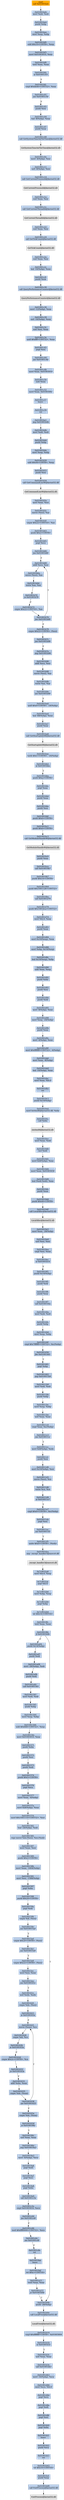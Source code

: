digraph G {
node[shape=rectangle,style=filled,fillcolor=lightsteelblue,color=lightsteelblue]
bgcolor="transparent"
a0x01001bdccall_0x01001beb[label="start\ncall 0x01001beb",color="lightgrey",fillcolor="orange"];
a0x01001bebmovl_edi_edi[label="0x01001beb\nmovl %edi, %edi"];
a0x01001bedpushl_ebp[label="0x01001bed\npushl %ebp"];
a0x01001beemovl_esp_ebp[label="0x01001bee\nmovl %esp, %ebp"];
a0x01001bf0subl_0x10UINT8_esp[label="0x01001bf0\nsubl $0x10<UINT8>, %esp"];
a0x01001bf3movl_0x01003010_eax[label="0x01001bf3\nmovl 0x01003010, %eax"];
a0x01001bf8testl_eax_eax[label="0x01001bf8\ntestl %eax, %eax"];
a0x01001bfaje_0x01001c03[label="0x01001bfa\nje 0x01001c03"];
a0x01001bfccmpl_0xbb40UINT32_eax[label="0x01001bfc\ncmpl $0xbb40<UINT32>, %eax"];
a0x01001c01jne_0x01001c50[label="0x01001c01\njne 0x01001c50"];
a0x01001c03pushl_esi[label="0x01001c03\npushl %esi"];
a0x01001c04leal__8ebp__eax[label="0x01001c04\nleal -8(%ebp), %eax"];
a0x01001c07pushl_eax[label="0x01001c07\npushl %eax"];
a0x01001c08call_GetSystemTimeAsFileTime_kernel32_dll[label="0x01001c08\ncall GetSystemTimeAsFileTime@kernel32.dll"];
GetSystemTimeAsFileTime_kernel32_dll[label="GetSystemTimeAsFileTime@kernel32.dll",color="lightgrey",fillcolor="lightgrey"];
a0x01001c0emovl__4ebp__esi[label="0x01001c0e\nmovl -4(%ebp), %esi"];
a0x01001c11xorl__8ebp__esi[label="0x01001c11\nxorl -8(%ebp), %esi"];
a0x01001c14call_GetCurrentProcessId_kernel32_dll[label="0x01001c14\ncall GetCurrentProcessId@kernel32.dll"];
GetCurrentProcessId_kernel32_dll[label="GetCurrentProcessId@kernel32.dll",color="lightgrey",fillcolor="lightgrey"];
a0x01001c1axorl_eax_esi[label="0x01001c1a\nxorl %eax, %esi"];
a0x01001c1ccall_GetCurrentThreadId_kernel32_dll[label="0x01001c1c\ncall GetCurrentThreadId@kernel32.dll"];
GetCurrentThreadId_kernel32_dll[label="GetCurrentThreadId@kernel32.dll",color="lightgrey",fillcolor="lightgrey"];
a0x01001c22xorl_eax_esi[label="0x01001c22\nxorl %eax, %esi"];
a0x01001c24call_GetTickCount_kernel32_dll[label="0x01001c24\ncall GetTickCount@kernel32.dll"];
GetTickCount_kernel32_dll[label="GetTickCount@kernel32.dll",color="lightgrey",fillcolor="lightgrey"];
a0x01001c2axorl_eax_esi[label="0x01001c2a\nxorl %eax, %esi"];
a0x01001c2cleal__16ebp__eax[label="0x01001c2c\nleal -16(%ebp), %eax"];
a0x01001c2fpushl_eax[label="0x01001c2f\npushl %eax"];
a0x01001c30call_QueryPerformanceCounter_kernel32_dll[label="0x01001c30\ncall QueryPerformanceCounter@kernel32.dll"];
QueryPerformanceCounter_kernel32_dll[label="QueryPerformanceCounter@kernel32.dll",color="lightgrey",fillcolor="lightgrey"];
a0x01001c36movl__12ebp__eax[label="0x01001c36\nmovl -12(%ebp), %eax"];
a0x01001c39xorl__16ebp__eax[label="0x01001c39\nxorl -16(%ebp), %eax"];
a0x01001c3cxorl_esi_eax[label="0x01001c3c\nxorl %esi, %eax"];
a0x01001c3eandl_0xffffUINT32_eax[label="0x01001c3e\nandl $0xffff<UINT32>, %eax"];
a0x01001c43popl_esi[label="0x01001c43\npopl %esi"];
a0x01001c44jne_0x01001c4b[label="0x01001c44\njne 0x01001c4b"];
a0x01001c4bmovl_eax_0x01003010[label="0x01001c4b\nmovl %eax, 0x01003010"];
a0x01001c50notl_eax[label="0x01001c50\nnotl %eax"];
a0x01001c52movl_eax_0x0100300c[label="0x01001c52\nmovl %eax, 0x0100300c"];
a0x01001c57leave_[label="0x01001c57\nleave "];
a0x01001c58ret[label="0x01001c58\nret"];
a0x01001be1jmp_0x01001b4b[label="0x01001be1\njmp 0x01001b4b"];
a0x01001b4bmovl_edi_edi[label="0x01001b4b\nmovl %edi, %edi"];
a0x01001b4dpushl_ebp[label="0x01001b4d\npushl %ebp"];
a0x01001b4emovl_esp_ebp[label="0x01001b4e\nmovl %esp, %ebp"];
a0x01001b50subl_0x44UINT8_esp[label="0x01001b50\nsubl $0x44<UINT8>, %esp"];
a0x01001b53pushl_esi[label="0x01001b53\npushl %esi"];
a0x01001b54call_GetCommandLineW_kernel32_dll[label="0x01001b54\ncall GetCommandLineW@kernel32.dll"];
GetCommandLineW_kernel32_dll[label="GetCommandLineW@kernel32.dll",color="lightgrey",fillcolor="lightgrey"];
a0x01001b5amovl_eax_esi[label="0x01001b5a\nmovl %eax, %esi"];
a0x01001b5cmovw_esi__ax[label="0x01001b5c\nmovw (%esi), %ax"];
a0x01001b5fcmpw_0x22UINT16_ax[label="0x01001b5f\ncmpw $0x22<UINT16>, %ax"];
a0x01001b63pushl_0x2UINT8[label="0x01001b63\npushl $0x2<UINT8>"];
a0x01001b65popl_ecx[label="0x01001b65\npopl %ecx"];
a0x01001b66jne_0x01001b80[label="0x01001b66\njne 0x01001b80"];
a0x01001b68addl_ecx_esi[label="0x01001b68\naddl %ecx, %esi"];
a0x01001b6amovw_esi__ax[label="0x01001b6a\nmovw (%esi), %ax"];
a0x01001b6dtestw_ax_ax[label="0x01001b6d\ntestw %ax, %ax"];
a0x01001b70je_0x01001b78[label="0x01001b70\nje 0x01001b78"];
a0x01001b72cmpw_0x22UINT16_ax[label="0x01001b72\ncmpw $0x22<UINT16>, %ax"];
a0x01001b76jne_0x01001b68[label="0x01001b76\njne 0x01001b68"];
a0x01001b78cmpw_0x22UINT8_esi_[label="0x01001b78\ncmpw $0x22<UINT8>, (%esi)"];
a0x01001b7cjne_0x01001b98[label="0x01001b7c\njne 0x01001b98"];
a0x01001b7ejmp_0x01001b96[label="0x01001b7e\njmp 0x01001b96"];
a0x01001b96addl_ecx_esi[label="0x01001b96\naddl %ecx, %esi"];
a0x01001b98movw_esi__ax[label="0x01001b98\nmovw (%esi), %ax"];
a0x01001b9btestw_ax_ax[label="0x01001b9b\ntestw %ax, %ax"];
a0x01001b9ejne_0x01001b90[label="0x01001b9e\njne 0x01001b90"];
a0x01001ba0andl_0x0UINT8__24ebp_[label="0x01001ba0\nandl $0x0<UINT8>, -24(%ebp)"];
a0x01001ba4leal__68ebp__eax[label="0x01001ba4\nleal -68(%ebp), %eax"];
a0x01001ba7pushl_eax[label="0x01001ba7\npushl %eax"];
a0x01001ba8call_GetStartupInfoW_kernel32_dll[label="0x01001ba8\ncall GetStartupInfoW@kernel32.dll"];
GetStartupInfoW_kernel32_dll[label="GetStartupInfoW@kernel32.dll",color="lightgrey",fillcolor="lightgrey"];
a0x01001baetestb_0x1UINT8__24ebp_[label="0x01001bae\ntestb $0x1<UINT8>, -24(%ebp)"];
a0x01001bb2je_0x01001bba[label="0x01001bb2\nje 0x01001bba"];
a0x01001bbapushl_0xaUINT8[label="0x01001bba\npushl $0xa<UINT8>"];
a0x01001bbcpopl_eax[label="0x01001bbc\npopl %eax"];
a0x01001bbdpushl_eax[label="0x01001bbd\npushl %eax"];
a0x01001bbepushl_esi[label="0x01001bbe\npushl %esi"];
a0x01001bbfpushl_0x0UINT8[label="0x01001bbf\npushl $0x0<UINT8>"];
a0x01001bc1pushl_0x0UINT8[label="0x01001bc1\npushl $0x0<UINT8>"];
a0x01001bc3call_GetModuleHandleW_kernel32_dll[label="0x01001bc3\ncall GetModuleHandleW@kernel32.dll"];
GetModuleHandleW_kernel32_dll[label="GetModuleHandleW@kernel32.dll",color="lightgrey",fillcolor="lightgrey"];
a0x01001bc9pushl_eax[label="0x01001bc9\npushl %eax"];
a0x01001bcacall_0x010019b7[label="0x01001bca\ncall 0x010019b7"];
a0x010019b7pushl_0x14UINT8[label="0x010019b7\npushl $0x14<UINT8>"];
a0x010019b9pushl_0x1001128UINT32[label="0x010019b9\npushl $0x1001128<UINT32>"];
a0x010019becall_0x01001d78[label="0x010019be\ncall 0x01001d78"];
a0x01001d78pushl_0x1001dcaUINT32[label="0x01001d78\npushl $0x1001dca<UINT32>"];
a0x01001d7dmovl_fs_0_eax[label="0x01001d7d\nmovl %fs:0, %eax"];
a0x01001d83pushl_eax[label="0x01001d83\npushl %eax"];
a0x01001d84movl_0x10esp__eax[label="0x01001d84\nmovl 0x10(%esp), %eax"];
a0x01001d88movl_ebp_0x10esp_[label="0x01001d88\nmovl %ebp, 0x10(%esp)"];
a0x01001d8cleal_0x10esp__ebp[label="0x01001d8c\nleal 0x10(%esp), %ebp"];
a0x01001d90subl_eax_esp[label="0x01001d90\nsubl %eax, %esp"];
a0x01001d92pushl_ebx[label="0x01001d92\npushl %ebx"];
a0x01001d93pushl_esi[label="0x01001d93\npushl %esi"];
a0x01001d94pushl_edi[label="0x01001d94\npushl %edi"];
a0x01001d95movl__8ebp__eax[label="0x01001d95\nmovl -8(%ebp), %eax"];
a0x01001d98movl_esp__24ebp_[label="0x01001d98\nmovl %esp, -24(%ebp)"];
a0x01001d9bpushl_eax[label="0x01001d9b\npushl %eax"];
a0x01001d9cmovl__4ebp__eax[label="0x01001d9c\nmovl -4(%ebp), %eax"];
a0x01001d9fmovl_0xffffffffUINT32__4ebp_[label="0x01001d9f\nmovl $0xffffffff<UINT32>, -4(%ebp)"];
a0x01001da6movl_eax__8ebp_[label="0x01001da6\nmovl %eax, -8(%ebp)"];
a0x01001da9leal__16ebp__eax[label="0x01001da9\nleal -16(%ebp), %eax"];
a0x01001dacmovl_eax_fs_0[label="0x01001dac\nmovl %eax, %fs:0"];
a0x01001db2ret[label="0x01001db2\nret"];
a0x010019c3pushl_0x10ebp_[label="0x010019c3\npushl 0x10(%ebp)"];
a0x010019c6movl_lstrlenW_kernel32_dll_ebx[label="0x010019c6\nmovl lstrlenW@kernel32.dll, %ebx"];
a0x010019cccall_ebx[label="0x010019cc\ncall %ebx"];
lstrlenW_kernel32_dll[label="lstrlenW@kernel32.dll",color="lightgrey",fillcolor="lightgrey"];
a0x010019cemovl_eax_edi[label="0x010019ce\nmovl %eax, %edi"];
a0x010019d0incl_edi[label="0x010019d0\nincl %edi"];
a0x010019d1movl_0x8ebp__eax[label="0x010019d1\nmovl 0x8(%ebp), %eax"];
a0x010019d4movl_eax_0x01003030[label="0x010019d4\nmovl %eax, 0x01003030"];
a0x010019d9leal_ediedi__eax[label="0x010019d9\nleal (%edi,%edi), %eax"];
a0x010019dcpushl_eax[label="0x010019dc\npushl %eax"];
a0x010019ddpushl_0x40UINT8[label="0x010019dd\npushl $0x40<UINT8>"];
a0x010019dfcall_LocalAlloc_kernel32_dll[label="0x010019df\ncall LocalAlloc@kernel32.dll"];
LocalAlloc_kernel32_dll[label="LocalAlloc@kernel32.dll",color="lightgrey",fillcolor="lightgrey"];
a0x010019e5movl_eax__28ebp_[label="0x010019e5\nmovl %eax, -28(%ebp)"];
a0x010019e8xorl_esi_esi[label="0x010019e8\nxorl %esi, %esi"];
a0x010019eacmpl_esi_eax[label="0x010019ea\ncmpl %esi, %eax"];
a0x010019ecje_0x01001b14[label="0x010019ec\nje 0x01001b14"];
a0x010019f2pushl_0x10ebp_[label="0x010019f2\npushl 0x10(%ebp)"];
a0x010019f5pushl_edi[label="0x010019f5\npushl %edi"];
a0x010019f6pushl_eax[label="0x010019f6\npushl %eax"];
a0x010019f7call_0x0100144a[label="0x010019f7\ncall 0x0100144a"];
a0x0100144amovl_edi_edi[label="0x0100144a\nmovl %edi, %edi"];
a0x0100144cpushl_ebp[label="0x0100144c\npushl %ebp"];
a0x0100144dmovl_esp_ebp[label="0x0100144d\nmovl %esp, %ebp"];
a0x0100144fcmpl_0x7fffffffUINT32_0xcebp_[label="0x0100144f\ncmpl $0x7fffffff<UINT32>, 0xc(%ebp)"];
a0x01001456jbe_0x01001461[label="0x01001456\njbe 0x01001461"];
a0x01001461popl_ebp[label="0x01001461\npopl %ebp"];
a0x01001462jmp_0x010011b9[label="0x01001462\njmp 0x010011b9"];
a0x010011b9movl_edi_edi[label="0x010011b9\nmovl %edi, %edi"];
a0x010011bbpushl_ebp[label="0x010011bb\npushl %ebp"];
a0x010011bcmovl_esp_ebp[label="0x010011bc\nmovl %esp, %ebp"];
a0x010011bexorl_eax_eax[label="0x010011be\nxorl %eax, %eax"];
a0x010011c0cmpl_eax_0xcebp_[label="0x010011c0\ncmpl %eax, 0xc(%ebp)"];
a0x010011c3jne_0x010011cc[label="0x010011c3\njne 0x010011cc"];
a0x010011ccmovl_0x8ebp__edx[label="0x010011cc\nmovl 0x8(%ebp), %edx"];
a0x010011cfpushl_esi[label="0x010011cf\npushl %esi"];
a0x010011d0movl_0x10ebp__esi[label="0x010011d0\nmovl 0x10(%ebp), %esi"];
a0x010011d3movw_esi__cx[label="0x010011d3\nmovw (%esi), %cx"];
a0x010011d6testw_cx_cx[label="0x010011d6\ntestw %cx, %cx"];
a0x010011d9je_0x010011e7[label="0x010011d9\nje 0x010011e7"];
a0x010011e7cmpl_0x0UINT8_0xcebp_[label="0x010011e7\ncmpl $0x0<UINT8>, 0xc(%ebp)"];
a0x010011ebpopl_esi[label="0x010011eb\npopl %esi"];
a0x010011ecjne_0x010011f5[label="0x010011ec\njne 0x010011f5"];
a0x010011f5andw_0x0UINT8_edx_[label="0x010011f5\nandw $0x0<UINT8>, (%edx)"];
a0x01001dcajmp__except_handler3_msvcrt_dll[label="0x01001dca\njmp _except_handler3@msvcrt.dll"];
a_except_handler3_msvcrt_dll[label="_except_handler3@msvcrt.dll",color="lightgrey",fillcolor="lightgrey"];
a0x7c9032a8movl_fs_0_esp[label="0x7c9032a8\nmovl %fs:0, %esp"];
a0x7c9032afpopl_fs_0[label="0x7c9032af\npopl %fs:0"];
a0x7c9032b6movl_ebp_esp[label="0x7c9032b6\nmovl %ebp, %esp"];
a0x7c9032b8popl_ebp[label="0x7c9032b8\npopl %ebp"];
a0x7c9032b9ret_0x14UINT16[label="0x7c9032b9\nret $0x14<UINT16>"];
a0x010019fctestl_eax_eax[label="0x010019fc\ntestl %eax, %eax"];
a0x010019fejl_0x01001b0b[label="0x010019fe\njl 0x01001b0b"];
a0x01001a04pushl_0x14ebp_[label="0x01001a04\npushl 0x14(%ebp)"];
a0x01001b0bpushl__28ebp_[label="0x01001b0b\npushl -28(%ebp)"];
a0x01001b0ecall_LocalFree_kernel32_dll[label="0x01001b0e\ncall LocalFree@kernel32.dll"];
LocalFree_kernel32_dll[label="LocalFree@kernel32.dll",color="lightgrey",fillcolor="lightgrey"];
a0x01001b14cmpl_0xffffffffUINT8_0x01003004[label="0x01001b14\ncmpl $0xffffffff<UINT8>, 0x01003004"];
a0x01001b1bje_0x01001b3c[label="0x01001b1b\nje 0x01001b3c"];
a0x01001b3cxorl_eax_eax[label="0x01001b3c\nxorl %eax, %eax"];
a0x01001b3ecall_0x01001db3[label="0x01001b3e\ncall 0x01001db3"];
a0x01001db3movl__16ebp__ecx[label="0x01001db3\nmovl -16(%ebp), %ecx"];
a0x01001db6movl_ecx_fs_0[label="0x01001db6\nmovl %ecx, %fs:0"];
a0x01001dbdpopl_ecx[label="0x01001dbd\npopl %ecx"];
a0x01001dbepopl_edi[label="0x01001dbe\npopl %edi"];
a0x01001dbfpopl_esi[label="0x01001dbf\npopl %esi"];
a0x01001dc0popl_ebx[label="0x01001dc0\npopl %ebx"];
a0x01001dc1leave_[label="0x01001dc1\nleave "];
a0x01001dc2pushl_ecx[label="0x01001dc2\npushl %ecx"];
a0x01001dc3ret[label="0x01001dc3\nret"];
a0x01001b43ret_0x10UINT16[label="0x01001b43\nret $0x10<UINT16>"];
a0x01001bcfpushl_eax[label="0x01001bcf\npushl %eax"];
a0x01001bd0call_ExitProcess_kernel32_dll[label="0x01001bd0\ncall ExitProcess@kernel32.dll"];
ExitProcess_kernel32_dll[label="ExitProcess@kernel32.dll",color="lightgrey",fillcolor="lightgrey"];
a0x01001a07pushl_edi[label="0x01001a07\npushl %edi"];
a0x01001a08movl__28ebp__edi[label="0x01001a08\nmovl -28(%ebp), %edi"];
a0x01001a0bpushl_edi[label="0x01001a0b\npushl %edi"];
a0x01001a0ccall_0x01001561[label="0x01001a0c\ncall 0x01001561"];
a0x01001561movl_edi_edi[label="0x01001561\nmovl %edi, %edi"];
a0x01001563pushl_ebp[label="0x01001563\npushl %ebp"];
a0x01001564movl_esp_ebp[label="0x01001564\nmovl %esp, %ebp"];
a0x01001566subl_0x668UINT32_esp[label="0x01001566\nsubl $0x668<UINT32>, %esp"];
a0x0100156cmovl_0x01003010_eax[label="0x0100156c\nmovl 0x01003010, %eax"];
a0x01001571pushl_ebx[label="0x01001571\npushl %ebx"];
a0x01001572pushl_esi[label="0x01001572\npushl %esi"];
a0x01001573pushl_edi[label="0x01001573\npushl %edi"];
a0x01001574pushl_0x5UINT8[label="0x01001574\npushl $0x5<UINT8>"];
a0x01001576popl_ecx[label="0x01001576\npopl %ecx"];
a0x01001577movl_eax__4ebp_[label="0x01001577\nmovl %eax, -4(%ebp)"];
a0x0100157amovl_0x8ebp__eax[label="0x0100157a\nmovl 0x8(%ebp), %eax"];
a0x0100157dmovl_0x1001110UINT32_esi[label="0x0100157d\nmovl $0x1001110<UINT32>, %esi"];
a0x01001582leal__24ebp__edi[label="0x01001582\nleal -24(%ebp), %edi"];
a0x01001585repz_movsl_ds_esi__es_edi_[label="0x01001585\nrepz movsl %ds:(%esi), %es:(%edi)"];
a0x01001587movl_eax_esi[label="0x01001587\nmovl %eax, %esi"];
a0x01001589pushl_0x2UINT8[label="0x01001589\npushl $0x2<UINT8>"];
a0x0100158bmovl_eax__1604ebp_[label="0x0100158b\nmovl %eax, -1604(%ebp)"];
a0x01001591movl_esi__1588ebp_[label="0x01001591\nmovl %esi, -1588(%ebp)"];
a0x01001597popl_ebx[label="0x01001597\npopl %ebx"];
a0x01001598pushl_0x20UINT8[label="0x01001598\npushl $0x20<UINT8>"];
a0x0100159apopl_edi[label="0x0100159a\npopl %edi"];
a0x0100159bcmpw_di_esi_[label="0x0100159b\ncmpw %di, (%esi)"];
a0x0100159ejne_0x010015ad[label="0x0100159e\njne 0x010015ad"];
a0x010015adcmpw_0x2fUINT8_esi_[label="0x010015ad\ncmpw $0x2f<UINT8>, (%esi)"];
a0x010015b1jne_0x010015e8[label="0x010015b1\njne 0x010015e8"];
a0x010015e8cmpw_0x22UINT8_esi_[label="0x010015e8\ncmpw $0x22<UINT8>, (%esi)"];
a0x010015ecmovl_esi_eax[label="0x010015ec\nmovl %esi, %eax"];
a0x010015eejne_0x0100161e[label="0x010015ee\njne 0x0100161e"];
a0x0100161exorl_edx_edx[label="0x0100161e\nxorl %edx, %edx"];
a0x01001620cmpw_dx_esi_[label="0x01001620\ncmpw %dx, (%esi)"];
a0x01001623je_0x0100163a[label="0x01001623\nje 0x0100163a"];
a0x01001625movw_eax__cx[label="0x01001625\nmovw (%eax), %cx"];
a0x01001628cmpw_di_cx[label="0x01001628\ncmpw %di, %cx"];
a0x0100162bje_0x0100163a[label="0x0100162b\nje 0x0100163a"];
a0x0100162dcmpw_0x2cUINT8_cx[label="0x0100162d\ncmpw $0x2c<UINT8>, %cx"];
a0x01001631je_0x0100163a[label="0x01001631\nje 0x0100163a"];
a0x01001633addl_ebx_eax[label="0x01001633\naddl %ebx, %eax"];
a0x01001635cmpw_dx_eax_[label="0x01001635\ncmpw %dx, (%eax)"];
a0x01001638jne_0x01001625[label="0x01001638\njne 0x01001625"];
a0x0100163acmpw_dx_eax_[label="0x0100163a\ncmpw %dx, (%eax)"];
a0x0100163dje_0x0100196c[label="0x0100163d\nje 0x0100196c"];
a0x0100196cxorl_eax_eax[label="0x0100196c\nxorl %eax, %eax"];
a0x0100196ejmp_0x010019a3[label="0x0100196e\njmp 0x010019a3"];
a0x010019a3movl__4ebp__ecx[label="0x010019a3\nmovl -4(%ebp), %ecx"];
a0x010019a6popl_edi[label="0x010019a6\npopl %edi"];
a0x010019a7popl_esi[label="0x010019a7\npopl %esi"];
a0x010019a8popl_ebx[label="0x010019a8\npopl %ebx"];
a0x010019a9call_0x01001c5e[label="0x010019a9\ncall 0x01001c5e"];
a0x01001c5ecmpl_0x01003010_ecx[label="0x01001c5e\ncmpl 0x01003010, %ecx"];
a0x01001c64jne_0x01001c6f[label="0x01001c64\njne 0x01001c6f"];
a0x01001c66testl_0xffff0000UINT32_ecx[label="0x01001c66\ntestl $0xffff0000<UINT32>, %ecx"];
a0x01001c6cjne_0x01001c6f[label="0x01001c6c\njne 0x01001c6f"];
a0x01001c6eret[label="0x01001c6e\nret"];
a0x010019aeleave_[label="0x010019ae\nleave "];
a0x010019afret_0xcUINT16[label="0x010019af\nret $0xc<UINT16>"];
a0x01001a11testl_eax_eax[label="0x01001a11\ntestl %eax, %eax"];
a0x01001a13je_0x01001b0b[label="0x01001a13\nje 0x01001b0b"];
a0x01001bdccall_0x01001beb -> a0x01001bebmovl_edi_edi [color="#000000"];
a0x01001bebmovl_edi_edi -> a0x01001bedpushl_ebp [color="#000000"];
a0x01001bedpushl_ebp -> a0x01001beemovl_esp_ebp [color="#000000"];
a0x01001beemovl_esp_ebp -> a0x01001bf0subl_0x10UINT8_esp [color="#000000"];
a0x01001bf0subl_0x10UINT8_esp -> a0x01001bf3movl_0x01003010_eax [color="#000000"];
a0x01001bf3movl_0x01003010_eax -> a0x01001bf8testl_eax_eax [color="#000000"];
a0x01001bf8testl_eax_eax -> a0x01001bfaje_0x01001c03 [color="#000000"];
a0x01001bfaje_0x01001c03 -> a0x01001bfccmpl_0xbb40UINT32_eax [color="#000000",label="F"];
a0x01001bfccmpl_0xbb40UINT32_eax -> a0x01001c01jne_0x01001c50 [color="#000000"];
a0x01001c01jne_0x01001c50 -> a0x01001c03pushl_esi [color="#000000",label="F"];
a0x01001c03pushl_esi -> a0x01001c04leal__8ebp__eax [color="#000000"];
a0x01001c04leal__8ebp__eax -> a0x01001c07pushl_eax [color="#000000"];
a0x01001c07pushl_eax -> a0x01001c08call_GetSystemTimeAsFileTime_kernel32_dll [color="#000000"];
a0x01001c08call_GetSystemTimeAsFileTime_kernel32_dll -> GetSystemTimeAsFileTime_kernel32_dll [color="#000000"];
GetSystemTimeAsFileTime_kernel32_dll -> a0x01001c0emovl__4ebp__esi [color="#000000"];
a0x01001c0emovl__4ebp__esi -> a0x01001c11xorl__8ebp__esi [color="#000000"];
a0x01001c11xorl__8ebp__esi -> a0x01001c14call_GetCurrentProcessId_kernel32_dll [color="#000000"];
a0x01001c14call_GetCurrentProcessId_kernel32_dll -> GetCurrentProcessId_kernel32_dll [color="#000000"];
GetCurrentProcessId_kernel32_dll -> a0x01001c1axorl_eax_esi [color="#000000"];
a0x01001c1axorl_eax_esi -> a0x01001c1ccall_GetCurrentThreadId_kernel32_dll [color="#000000"];
a0x01001c1ccall_GetCurrentThreadId_kernel32_dll -> GetCurrentThreadId_kernel32_dll [color="#000000"];
GetCurrentThreadId_kernel32_dll -> a0x01001c22xorl_eax_esi [color="#000000"];
a0x01001c22xorl_eax_esi -> a0x01001c24call_GetTickCount_kernel32_dll [color="#000000"];
a0x01001c24call_GetTickCount_kernel32_dll -> GetTickCount_kernel32_dll [color="#000000"];
GetTickCount_kernel32_dll -> a0x01001c2axorl_eax_esi [color="#000000"];
a0x01001c2axorl_eax_esi -> a0x01001c2cleal__16ebp__eax [color="#000000"];
a0x01001c2cleal__16ebp__eax -> a0x01001c2fpushl_eax [color="#000000"];
a0x01001c2fpushl_eax -> a0x01001c30call_QueryPerformanceCounter_kernel32_dll [color="#000000"];
a0x01001c30call_QueryPerformanceCounter_kernel32_dll -> QueryPerformanceCounter_kernel32_dll [color="#000000"];
QueryPerformanceCounter_kernel32_dll -> a0x01001c36movl__12ebp__eax [color="#000000"];
a0x01001c36movl__12ebp__eax -> a0x01001c39xorl__16ebp__eax [color="#000000"];
a0x01001c39xorl__16ebp__eax -> a0x01001c3cxorl_esi_eax [color="#000000"];
a0x01001c3cxorl_esi_eax -> a0x01001c3eandl_0xffffUINT32_eax [color="#000000"];
a0x01001c3eandl_0xffffUINT32_eax -> a0x01001c43popl_esi [color="#000000"];
a0x01001c43popl_esi -> a0x01001c44jne_0x01001c4b [color="#000000"];
a0x01001c44jne_0x01001c4b -> a0x01001c4bmovl_eax_0x01003010 [color="#000000",label="T"];
a0x01001c4bmovl_eax_0x01003010 -> a0x01001c50notl_eax [color="#000000"];
a0x01001c50notl_eax -> a0x01001c52movl_eax_0x0100300c [color="#000000"];
a0x01001c52movl_eax_0x0100300c -> a0x01001c57leave_ [color="#000000"];
a0x01001c57leave_ -> a0x01001c58ret [color="#000000"];
a0x01001c58ret -> a0x01001be1jmp_0x01001b4b [color="#000000"];
a0x01001be1jmp_0x01001b4b -> a0x01001b4bmovl_edi_edi [color="#000000"];
a0x01001b4bmovl_edi_edi -> a0x01001b4dpushl_ebp [color="#000000"];
a0x01001b4dpushl_ebp -> a0x01001b4emovl_esp_ebp [color="#000000"];
a0x01001b4emovl_esp_ebp -> a0x01001b50subl_0x44UINT8_esp [color="#000000"];
a0x01001b50subl_0x44UINT8_esp -> a0x01001b53pushl_esi [color="#000000"];
a0x01001b53pushl_esi -> a0x01001b54call_GetCommandLineW_kernel32_dll [color="#000000"];
a0x01001b54call_GetCommandLineW_kernel32_dll -> GetCommandLineW_kernel32_dll [color="#000000"];
GetCommandLineW_kernel32_dll -> a0x01001b5amovl_eax_esi [color="#000000"];
a0x01001b5amovl_eax_esi -> a0x01001b5cmovw_esi__ax [color="#000000"];
a0x01001b5cmovw_esi__ax -> a0x01001b5fcmpw_0x22UINT16_ax [color="#000000"];
a0x01001b5fcmpw_0x22UINT16_ax -> a0x01001b63pushl_0x2UINT8 [color="#000000"];
a0x01001b63pushl_0x2UINT8 -> a0x01001b65popl_ecx [color="#000000"];
a0x01001b65popl_ecx -> a0x01001b66jne_0x01001b80 [color="#000000"];
a0x01001b66jne_0x01001b80 -> a0x01001b68addl_ecx_esi [color="#000000",label="F"];
a0x01001b68addl_ecx_esi -> a0x01001b6amovw_esi__ax [color="#000000"];
a0x01001b6amovw_esi__ax -> a0x01001b6dtestw_ax_ax [color="#000000"];
a0x01001b6dtestw_ax_ax -> a0x01001b70je_0x01001b78 [color="#000000"];
a0x01001b70je_0x01001b78 -> a0x01001b72cmpw_0x22UINT16_ax [color="#000000",label="F"];
a0x01001b72cmpw_0x22UINT16_ax -> a0x01001b76jne_0x01001b68 [color="#000000"];
a0x01001b76jne_0x01001b68 -> a0x01001b68addl_ecx_esi [color="#000000",label="T"];
a0x01001b76jne_0x01001b68 -> a0x01001b78cmpw_0x22UINT8_esi_ [color="#000000",label="F"];
a0x01001b78cmpw_0x22UINT8_esi_ -> a0x01001b7cjne_0x01001b98 [color="#000000"];
a0x01001b7cjne_0x01001b98 -> a0x01001b7ejmp_0x01001b96 [color="#000000",label="F"];
a0x01001b7ejmp_0x01001b96 -> a0x01001b96addl_ecx_esi [color="#000000"];
a0x01001b96addl_ecx_esi -> a0x01001b98movw_esi__ax [color="#000000"];
a0x01001b98movw_esi__ax -> a0x01001b9btestw_ax_ax [color="#000000"];
a0x01001b9btestw_ax_ax -> a0x01001b9ejne_0x01001b90 [color="#000000"];
a0x01001b9ejne_0x01001b90 -> a0x01001ba0andl_0x0UINT8__24ebp_ [color="#000000",label="F"];
a0x01001ba0andl_0x0UINT8__24ebp_ -> a0x01001ba4leal__68ebp__eax [color="#000000"];
a0x01001ba4leal__68ebp__eax -> a0x01001ba7pushl_eax [color="#000000"];
a0x01001ba7pushl_eax -> a0x01001ba8call_GetStartupInfoW_kernel32_dll [color="#000000"];
a0x01001ba8call_GetStartupInfoW_kernel32_dll -> GetStartupInfoW_kernel32_dll [color="#000000"];
GetStartupInfoW_kernel32_dll -> a0x01001baetestb_0x1UINT8__24ebp_ [color="#000000"];
a0x01001baetestb_0x1UINT8__24ebp_ -> a0x01001bb2je_0x01001bba [color="#000000"];
a0x01001bb2je_0x01001bba -> a0x01001bbapushl_0xaUINT8 [color="#000000",label="T"];
a0x01001bbapushl_0xaUINT8 -> a0x01001bbcpopl_eax [color="#000000"];
a0x01001bbcpopl_eax -> a0x01001bbdpushl_eax [color="#000000"];
a0x01001bbdpushl_eax -> a0x01001bbepushl_esi [color="#000000"];
a0x01001bbepushl_esi -> a0x01001bbfpushl_0x0UINT8 [color="#000000"];
a0x01001bbfpushl_0x0UINT8 -> a0x01001bc1pushl_0x0UINT8 [color="#000000"];
a0x01001bc1pushl_0x0UINT8 -> a0x01001bc3call_GetModuleHandleW_kernel32_dll [color="#000000"];
a0x01001bc3call_GetModuleHandleW_kernel32_dll -> GetModuleHandleW_kernel32_dll [color="#000000"];
GetModuleHandleW_kernel32_dll -> a0x01001bc9pushl_eax [color="#000000"];
a0x01001bc9pushl_eax -> a0x01001bcacall_0x010019b7 [color="#000000"];
a0x01001bcacall_0x010019b7 -> a0x010019b7pushl_0x14UINT8 [color="#000000"];
a0x010019b7pushl_0x14UINT8 -> a0x010019b9pushl_0x1001128UINT32 [color="#000000"];
a0x010019b9pushl_0x1001128UINT32 -> a0x010019becall_0x01001d78 [color="#000000"];
a0x010019becall_0x01001d78 -> a0x01001d78pushl_0x1001dcaUINT32 [color="#000000"];
a0x01001d78pushl_0x1001dcaUINT32 -> a0x01001d7dmovl_fs_0_eax [color="#000000"];
a0x01001d7dmovl_fs_0_eax -> a0x01001d83pushl_eax [color="#000000"];
a0x01001d83pushl_eax -> a0x01001d84movl_0x10esp__eax [color="#000000"];
a0x01001d84movl_0x10esp__eax -> a0x01001d88movl_ebp_0x10esp_ [color="#000000"];
a0x01001d88movl_ebp_0x10esp_ -> a0x01001d8cleal_0x10esp__ebp [color="#000000"];
a0x01001d8cleal_0x10esp__ebp -> a0x01001d90subl_eax_esp [color="#000000"];
a0x01001d90subl_eax_esp -> a0x01001d92pushl_ebx [color="#000000"];
a0x01001d92pushl_ebx -> a0x01001d93pushl_esi [color="#000000"];
a0x01001d93pushl_esi -> a0x01001d94pushl_edi [color="#000000"];
a0x01001d94pushl_edi -> a0x01001d95movl__8ebp__eax [color="#000000"];
a0x01001d95movl__8ebp__eax -> a0x01001d98movl_esp__24ebp_ [color="#000000"];
a0x01001d98movl_esp__24ebp_ -> a0x01001d9bpushl_eax [color="#000000"];
a0x01001d9bpushl_eax -> a0x01001d9cmovl__4ebp__eax [color="#000000"];
a0x01001d9cmovl__4ebp__eax -> a0x01001d9fmovl_0xffffffffUINT32__4ebp_ [color="#000000"];
a0x01001d9fmovl_0xffffffffUINT32__4ebp_ -> a0x01001da6movl_eax__8ebp_ [color="#000000"];
a0x01001da6movl_eax__8ebp_ -> a0x01001da9leal__16ebp__eax [color="#000000"];
a0x01001da9leal__16ebp__eax -> a0x01001dacmovl_eax_fs_0 [color="#000000"];
a0x01001dacmovl_eax_fs_0 -> a0x01001db2ret [color="#000000"];
a0x01001db2ret -> a0x010019c3pushl_0x10ebp_ [color="#000000"];
a0x010019c3pushl_0x10ebp_ -> a0x010019c6movl_lstrlenW_kernel32_dll_ebx [color="#000000"];
a0x010019c6movl_lstrlenW_kernel32_dll_ebx -> a0x010019cccall_ebx [color="#000000"];
a0x010019cccall_ebx -> lstrlenW_kernel32_dll [color="#000000"];
lstrlenW_kernel32_dll -> a0x010019cemovl_eax_edi [color="#000000"];
a0x010019cemovl_eax_edi -> a0x010019d0incl_edi [color="#000000"];
a0x010019d0incl_edi -> a0x010019d1movl_0x8ebp__eax [color="#000000"];
a0x010019d1movl_0x8ebp__eax -> a0x010019d4movl_eax_0x01003030 [color="#000000"];
a0x010019d4movl_eax_0x01003030 -> a0x010019d9leal_ediedi__eax [color="#000000"];
a0x010019d9leal_ediedi__eax -> a0x010019dcpushl_eax [color="#000000"];
a0x010019dcpushl_eax -> a0x010019ddpushl_0x40UINT8 [color="#000000"];
a0x010019ddpushl_0x40UINT8 -> a0x010019dfcall_LocalAlloc_kernel32_dll [color="#000000"];
a0x010019dfcall_LocalAlloc_kernel32_dll -> LocalAlloc_kernel32_dll [color="#000000"];
LocalAlloc_kernel32_dll -> a0x010019e5movl_eax__28ebp_ [color="#000000"];
a0x010019e5movl_eax__28ebp_ -> a0x010019e8xorl_esi_esi [color="#000000"];
a0x010019e8xorl_esi_esi -> a0x010019eacmpl_esi_eax [color="#000000"];
a0x010019eacmpl_esi_eax -> a0x010019ecje_0x01001b14 [color="#000000"];
a0x010019ecje_0x01001b14 -> a0x010019f2pushl_0x10ebp_ [color="#000000",label="F"];
a0x010019f2pushl_0x10ebp_ -> a0x010019f5pushl_edi [color="#000000"];
a0x010019f5pushl_edi -> a0x010019f6pushl_eax [color="#000000"];
a0x010019f6pushl_eax -> a0x010019f7call_0x0100144a [color="#000000"];
a0x010019f7call_0x0100144a -> a0x0100144amovl_edi_edi [color="#000000"];
a0x0100144amovl_edi_edi -> a0x0100144cpushl_ebp [color="#000000"];
a0x0100144cpushl_ebp -> a0x0100144dmovl_esp_ebp [color="#000000"];
a0x0100144dmovl_esp_ebp -> a0x0100144fcmpl_0x7fffffffUINT32_0xcebp_ [color="#000000"];
a0x0100144fcmpl_0x7fffffffUINT32_0xcebp_ -> a0x01001456jbe_0x01001461 [color="#000000"];
a0x01001456jbe_0x01001461 -> a0x01001461popl_ebp [color="#000000",label="T"];
a0x01001461popl_ebp -> a0x01001462jmp_0x010011b9 [color="#000000"];
a0x01001462jmp_0x010011b9 -> a0x010011b9movl_edi_edi [color="#000000"];
a0x010011b9movl_edi_edi -> a0x010011bbpushl_ebp [color="#000000"];
a0x010011bbpushl_ebp -> a0x010011bcmovl_esp_ebp [color="#000000"];
a0x010011bcmovl_esp_ebp -> a0x010011bexorl_eax_eax [color="#000000"];
a0x010011bexorl_eax_eax -> a0x010011c0cmpl_eax_0xcebp_ [color="#000000"];
a0x010011c0cmpl_eax_0xcebp_ -> a0x010011c3jne_0x010011cc [color="#000000"];
a0x010011c3jne_0x010011cc -> a0x010011ccmovl_0x8ebp__edx [color="#000000",label="T"];
a0x010011ccmovl_0x8ebp__edx -> a0x010011cfpushl_esi [color="#000000"];
a0x010011cfpushl_esi -> a0x010011d0movl_0x10ebp__esi [color="#000000"];
a0x010011d0movl_0x10ebp__esi -> a0x010011d3movw_esi__cx [color="#000000"];
a0x010011d3movw_esi__cx -> a0x010011d6testw_cx_cx [color="#000000"];
a0x010011d6testw_cx_cx -> a0x010011d9je_0x010011e7 [color="#000000"];
a0x010011d9je_0x010011e7 -> a0x010011e7cmpl_0x0UINT8_0xcebp_ [color="#000000",label="T"];
a0x010011e7cmpl_0x0UINT8_0xcebp_ -> a0x010011ebpopl_esi [color="#000000"];
a0x010011ebpopl_esi -> a0x010011ecjne_0x010011f5 [color="#000000"];
a0x010011ecjne_0x010011f5 -> a0x010011f5andw_0x0UINT8_edx_ [color="#000000",label="T"];
a0x010011f5andw_0x0UINT8_edx_ -> a0x01001dcajmp__except_handler3_msvcrt_dll [color="#000000"];
a0x01001dcajmp__except_handler3_msvcrt_dll -> a_except_handler3_msvcrt_dll [color="#000000"];
a_except_handler3_msvcrt_dll -> a0x7c9032a8movl_fs_0_esp [color="#000000"];
a0x7c9032a8movl_fs_0_esp -> a0x7c9032afpopl_fs_0 [color="#000000"];
a0x7c9032afpopl_fs_0 -> a0x7c9032b6movl_ebp_esp [color="#000000"];
a0x7c9032b6movl_ebp_esp -> a0x7c9032b8popl_ebp [color="#000000"];
a0x7c9032b8popl_ebp -> a0x7c9032b9ret_0x14UINT16 [color="#000000"];
a0x7c9032b9ret_0x14UINT16 -> a0x010019fctestl_eax_eax [color="#000000"];
a0x010019fctestl_eax_eax -> a0x010019fejl_0x01001b0b [color="#000000"];
a0x010019fejl_0x01001b0b -> a0x01001a04pushl_0x14ebp_ [color="#000000",label="F"];
a0x010019fejl_0x01001b0b -> a0x01001b0bpushl__28ebp_ [color="#000000",label="T"];
a0x01001b0bpushl__28ebp_ -> a0x01001b0ecall_LocalFree_kernel32_dll [color="#000000"];
a0x01001b0ecall_LocalFree_kernel32_dll -> LocalFree_kernel32_dll [color="#000000"];
LocalFree_kernel32_dll -> a0x01001b14cmpl_0xffffffffUINT8_0x01003004 [color="#000000"];
a0x01001b14cmpl_0xffffffffUINT8_0x01003004 -> a0x01001b1bje_0x01001b3c [color="#000000"];
a0x01001b1bje_0x01001b3c -> a0x01001b3cxorl_eax_eax [color="#000000",label="T"];
a0x01001b3cxorl_eax_eax -> a0x01001b3ecall_0x01001db3 [color="#000000"];
a0x01001b3ecall_0x01001db3 -> a0x01001db3movl__16ebp__ecx [color="#000000"];
a0x01001db3movl__16ebp__ecx -> a0x01001db6movl_ecx_fs_0 [color="#000000"];
a0x01001db6movl_ecx_fs_0 -> a0x01001dbdpopl_ecx [color="#000000"];
a0x01001dbdpopl_ecx -> a0x01001dbepopl_edi [color="#000000"];
a0x01001dbepopl_edi -> a0x01001dbfpopl_esi [color="#000000"];
a0x01001dbfpopl_esi -> a0x01001dc0popl_ebx [color="#000000"];
a0x01001dc0popl_ebx -> a0x01001dc1leave_ [color="#000000"];
a0x01001dc1leave_ -> a0x01001dc2pushl_ecx [color="#000000"];
a0x01001dc2pushl_ecx -> a0x01001dc3ret [color="#000000"];
a0x01001dc3ret -> a0x01001b43ret_0x10UINT16 [color="#000000"];
a0x01001b43ret_0x10UINT16 -> a0x01001bcfpushl_eax [color="#000000"];
a0x01001bcfpushl_eax -> a0x01001bd0call_ExitProcess_kernel32_dll [color="#000000"];
a0x01001bd0call_ExitProcess_kernel32_dll -> ExitProcess_kernel32_dll [color="#000000"];
a0x01001a04pushl_0x14ebp_ -> a0x01001a07pushl_edi [color="#000000"];
a0x01001a07pushl_edi -> a0x01001a08movl__28ebp__edi [color="#000000"];
a0x01001a08movl__28ebp__edi -> a0x01001a0bpushl_edi [color="#000000"];
a0x01001a0bpushl_edi -> a0x01001a0ccall_0x01001561 [color="#000000"];
a0x01001a0ccall_0x01001561 -> a0x01001561movl_edi_edi [color="#000000"];
a0x01001561movl_edi_edi -> a0x01001563pushl_ebp [color="#000000"];
a0x01001563pushl_ebp -> a0x01001564movl_esp_ebp [color="#000000"];
a0x01001564movl_esp_ebp -> a0x01001566subl_0x668UINT32_esp [color="#000000"];
a0x01001566subl_0x668UINT32_esp -> a0x0100156cmovl_0x01003010_eax [color="#000000"];
a0x0100156cmovl_0x01003010_eax -> a0x01001571pushl_ebx [color="#000000"];
a0x01001571pushl_ebx -> a0x01001572pushl_esi [color="#000000"];
a0x01001572pushl_esi -> a0x01001573pushl_edi [color="#000000"];
a0x01001573pushl_edi -> a0x01001574pushl_0x5UINT8 [color="#000000"];
a0x01001574pushl_0x5UINT8 -> a0x01001576popl_ecx [color="#000000"];
a0x01001576popl_ecx -> a0x01001577movl_eax__4ebp_ [color="#000000"];
a0x01001577movl_eax__4ebp_ -> a0x0100157amovl_0x8ebp__eax [color="#000000"];
a0x0100157amovl_0x8ebp__eax -> a0x0100157dmovl_0x1001110UINT32_esi [color="#000000"];
a0x0100157dmovl_0x1001110UINT32_esi -> a0x01001582leal__24ebp__edi [color="#000000"];
a0x01001582leal__24ebp__edi -> a0x01001585repz_movsl_ds_esi__es_edi_ [color="#000000"];
a0x01001585repz_movsl_ds_esi__es_edi_ -> a0x01001587movl_eax_esi [color="#000000"];
a0x01001587movl_eax_esi -> a0x01001589pushl_0x2UINT8 [color="#000000"];
a0x01001589pushl_0x2UINT8 -> a0x0100158bmovl_eax__1604ebp_ [color="#000000"];
a0x0100158bmovl_eax__1604ebp_ -> a0x01001591movl_esi__1588ebp_ [color="#000000"];
a0x01001591movl_esi__1588ebp_ -> a0x01001597popl_ebx [color="#000000"];
a0x01001597popl_ebx -> a0x01001598pushl_0x20UINT8 [color="#000000"];
a0x01001598pushl_0x20UINT8 -> a0x0100159apopl_edi [color="#000000"];
a0x0100159apopl_edi -> a0x0100159bcmpw_di_esi_ [color="#000000"];
a0x0100159bcmpw_di_esi_ -> a0x0100159ejne_0x010015ad [color="#000000"];
a0x0100159ejne_0x010015ad -> a0x010015adcmpw_0x2fUINT8_esi_ [color="#000000",label="T"];
a0x010015adcmpw_0x2fUINT8_esi_ -> a0x010015b1jne_0x010015e8 [color="#000000"];
a0x010015b1jne_0x010015e8 -> a0x010015e8cmpw_0x22UINT8_esi_ [color="#000000",label="T"];
a0x010015e8cmpw_0x22UINT8_esi_ -> a0x010015ecmovl_esi_eax [color="#000000"];
a0x010015ecmovl_esi_eax -> a0x010015eejne_0x0100161e [color="#000000"];
a0x010015eejne_0x0100161e -> a0x0100161exorl_edx_edx [color="#000000",label="T"];
a0x0100161exorl_edx_edx -> a0x01001620cmpw_dx_esi_ [color="#000000"];
a0x01001620cmpw_dx_esi_ -> a0x01001623je_0x0100163a [color="#000000"];
a0x01001623je_0x0100163a -> a0x01001625movw_eax__cx [color="#000000",label="F"];
a0x01001625movw_eax__cx -> a0x01001628cmpw_di_cx [color="#000000"];
a0x01001628cmpw_di_cx -> a0x0100162bje_0x0100163a [color="#000000"];
a0x0100162bje_0x0100163a -> a0x0100162dcmpw_0x2cUINT8_cx [color="#000000",label="F"];
a0x0100162dcmpw_0x2cUINT8_cx -> a0x01001631je_0x0100163a [color="#000000"];
a0x01001631je_0x0100163a -> a0x01001633addl_ebx_eax [color="#000000",label="F"];
a0x01001633addl_ebx_eax -> a0x01001635cmpw_dx_eax_ [color="#000000"];
a0x01001635cmpw_dx_eax_ -> a0x01001638jne_0x01001625 [color="#000000"];
a0x01001638jne_0x01001625 -> a0x01001625movw_eax__cx [color="#000000",label="T"];
a0x01001638jne_0x01001625 -> a0x0100163acmpw_dx_eax_ [color="#000000",label="F"];
a0x0100163acmpw_dx_eax_ -> a0x0100163dje_0x0100196c [color="#000000"];
a0x0100163dje_0x0100196c -> a0x0100196cxorl_eax_eax [color="#000000",label="T"];
a0x0100196cxorl_eax_eax -> a0x0100196ejmp_0x010019a3 [color="#000000"];
a0x0100196ejmp_0x010019a3 -> a0x010019a3movl__4ebp__ecx [color="#000000"];
a0x010019a3movl__4ebp__ecx -> a0x010019a6popl_edi [color="#000000"];
a0x010019a6popl_edi -> a0x010019a7popl_esi [color="#000000"];
a0x010019a7popl_esi -> a0x010019a8popl_ebx [color="#000000"];
a0x010019a8popl_ebx -> a0x010019a9call_0x01001c5e [color="#000000"];
a0x010019a9call_0x01001c5e -> a0x01001c5ecmpl_0x01003010_ecx [color="#000000"];
a0x01001c5ecmpl_0x01003010_ecx -> a0x01001c64jne_0x01001c6f [color="#000000"];
a0x01001c64jne_0x01001c6f -> a0x01001c66testl_0xffff0000UINT32_ecx [color="#000000",label="F"];
a0x01001c66testl_0xffff0000UINT32_ecx -> a0x01001c6cjne_0x01001c6f [color="#000000"];
a0x01001c6cjne_0x01001c6f -> a0x01001c6eret [color="#000000",label="F"];
a0x01001c6eret -> a0x010019aeleave_ [color="#000000"];
a0x010019aeleave_ -> a0x010019afret_0xcUINT16 [color="#000000"];
a0x010019afret_0xcUINT16 -> a0x01001a11testl_eax_eax [color="#000000"];
a0x01001a11testl_eax_eax -> a0x01001a13je_0x01001b0b [color="#000000"];
a0x01001a13je_0x01001b0b -> a0x01001b0bpushl__28ebp_ [color="#000000",label="T"];
}
